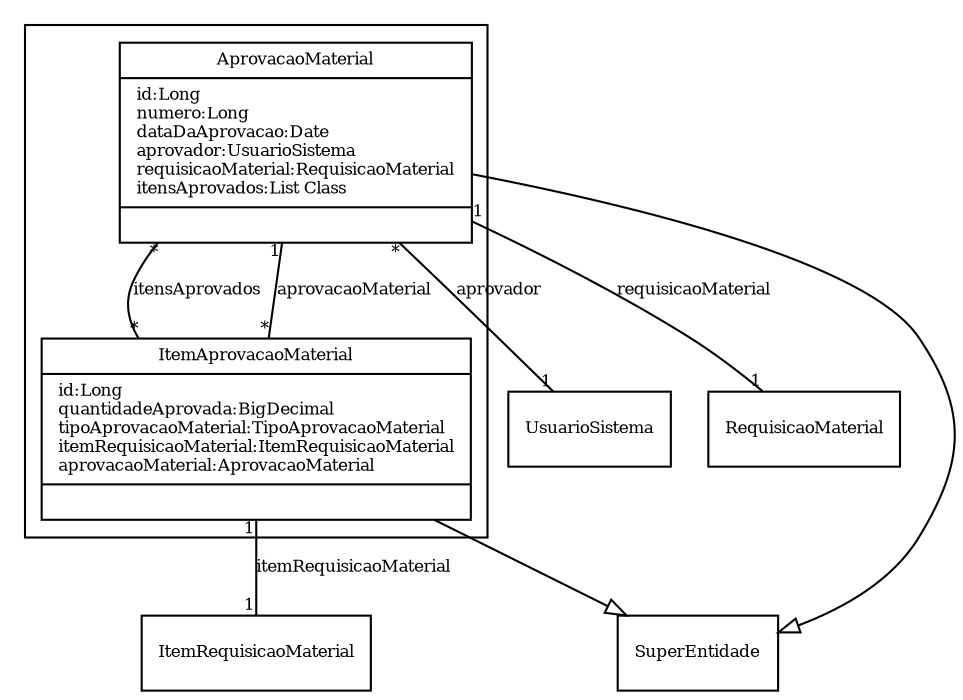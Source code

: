 digraph G{
fontname = "Times-Roman"
fontsize = 8

node [
        fontname = "Times-Roman"
        fontsize = 8
        shape = "record"
]

edge [
        fontname = "Times-Roman"
        fontsize = 8
]

subgraph clusterAVALIACAO_DE_REQUISICAO
{
AprovacaoMaterial [label = "{AprovacaoMaterial|id:Long\lnumero:Long\ldataDaAprovacao:Date\laprovador:UsuarioSistema\lrequisicaoMaterial:RequisicaoMaterial\litensAprovados:List Class\l|\l}"]
ItemAprovacaoMaterial [label = "{ItemAprovacaoMaterial|id:Long\lquantidadeAprovada:BigDecimal\ltipoAprovacaoMaterial:TipoAprovacaoMaterial\litemRequisicaoMaterial:ItemRequisicaoMaterial\laprovacaoMaterial:AprovacaoMaterial\l|\l}"]
}
edge [arrowhead = "none" headlabel = "1" taillabel = "*"] AprovacaoMaterial -> UsuarioSistema [label = "aprovador"]
edge [arrowhead = "none" headlabel = "1" taillabel = "1"] AprovacaoMaterial -> RequisicaoMaterial [label = "requisicaoMaterial"]
edge [arrowhead = "none" headlabel = "*" taillabel = "*"] AprovacaoMaterial -> ItemAprovacaoMaterial [label = "itensAprovados"]
edge [ arrowhead = "empty" headlabel = "" taillabel = ""] AprovacaoMaterial -> SuperEntidade
edge [arrowhead = "none" headlabel = "1" taillabel = "1"] ItemAprovacaoMaterial -> ItemRequisicaoMaterial [label = "itemRequisicaoMaterial"]
edge [arrowhead = "none" headlabel = "1" taillabel = "*"] ItemAprovacaoMaterial -> AprovacaoMaterial [label = "aprovacaoMaterial"]
edge [ arrowhead = "empty" headlabel = "" taillabel = ""] ItemAprovacaoMaterial -> SuperEntidade
}
